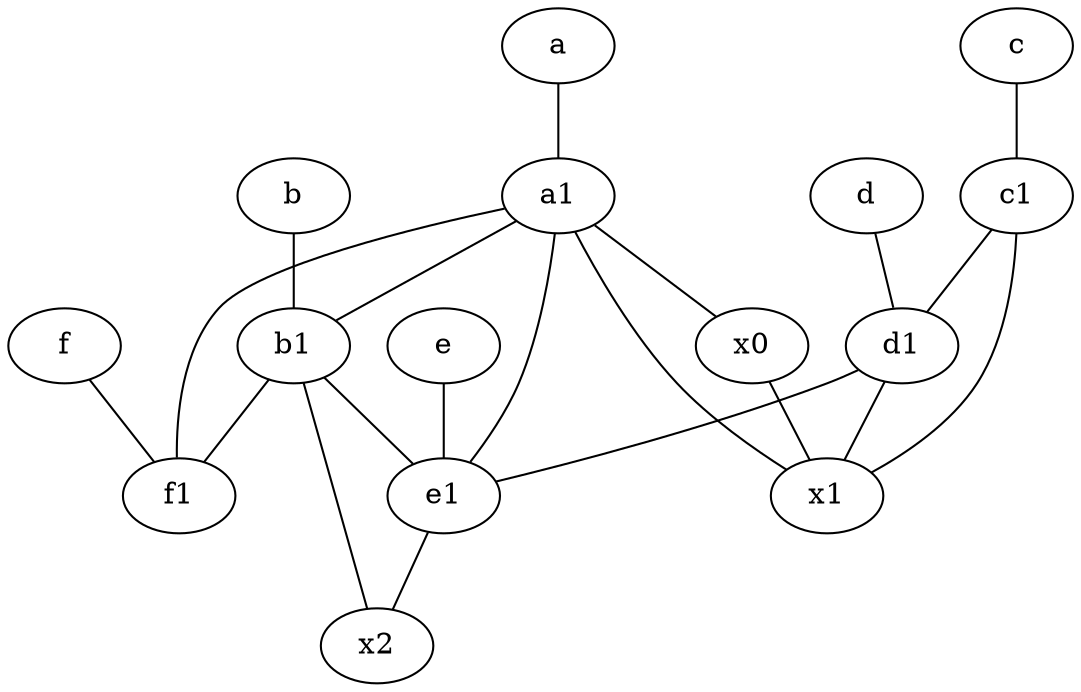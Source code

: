 graph {
	node [labelfontsize=50]
	x2 [labelfontsize=50]
	e1 [labelfontsize=50 pos="7,7!"]
	b1 [labelfontsize=50 pos="9,4!"]
	b [labelfontsize=50 pos="10,4!"]
	d [labelfontsize=50 pos="2,5!"]
	c1 [labelfontsize=50 pos="4.5,3!"]
	c [labelfontsize=50 pos="4.5,2!"]
	f [labelfontsize=50 pos="3,9!"]
	x1 [labelfontsize=50]
	x0 [labelfontsize=50]
	a1 [labelfontsize=50 pos="8,3!"]
	f1 [labelfontsize=50 pos="3,8!"]
	d1 [labelfontsize=50 pos="3,5!"]
	e [labelfontsize=50 pos="7,9!"]
	a [labelfontsize=50 pos="8,2!"]
	d1 -- x1
	c -- c1
	f -- f1
	a1 -- b1
	a -- a1
	e1 -- x2
	c1 -- d1
	a1 -- x1
	a1 -- x0
	d1 -- e1
	b1 -- x2
	e -- e1
	b1 -- e1
	b1 -- f1
	a1 -- e1
	c1 -- x1
	b -- b1
	x0 -- x1
	a1 -- f1
	d -- d1
}
